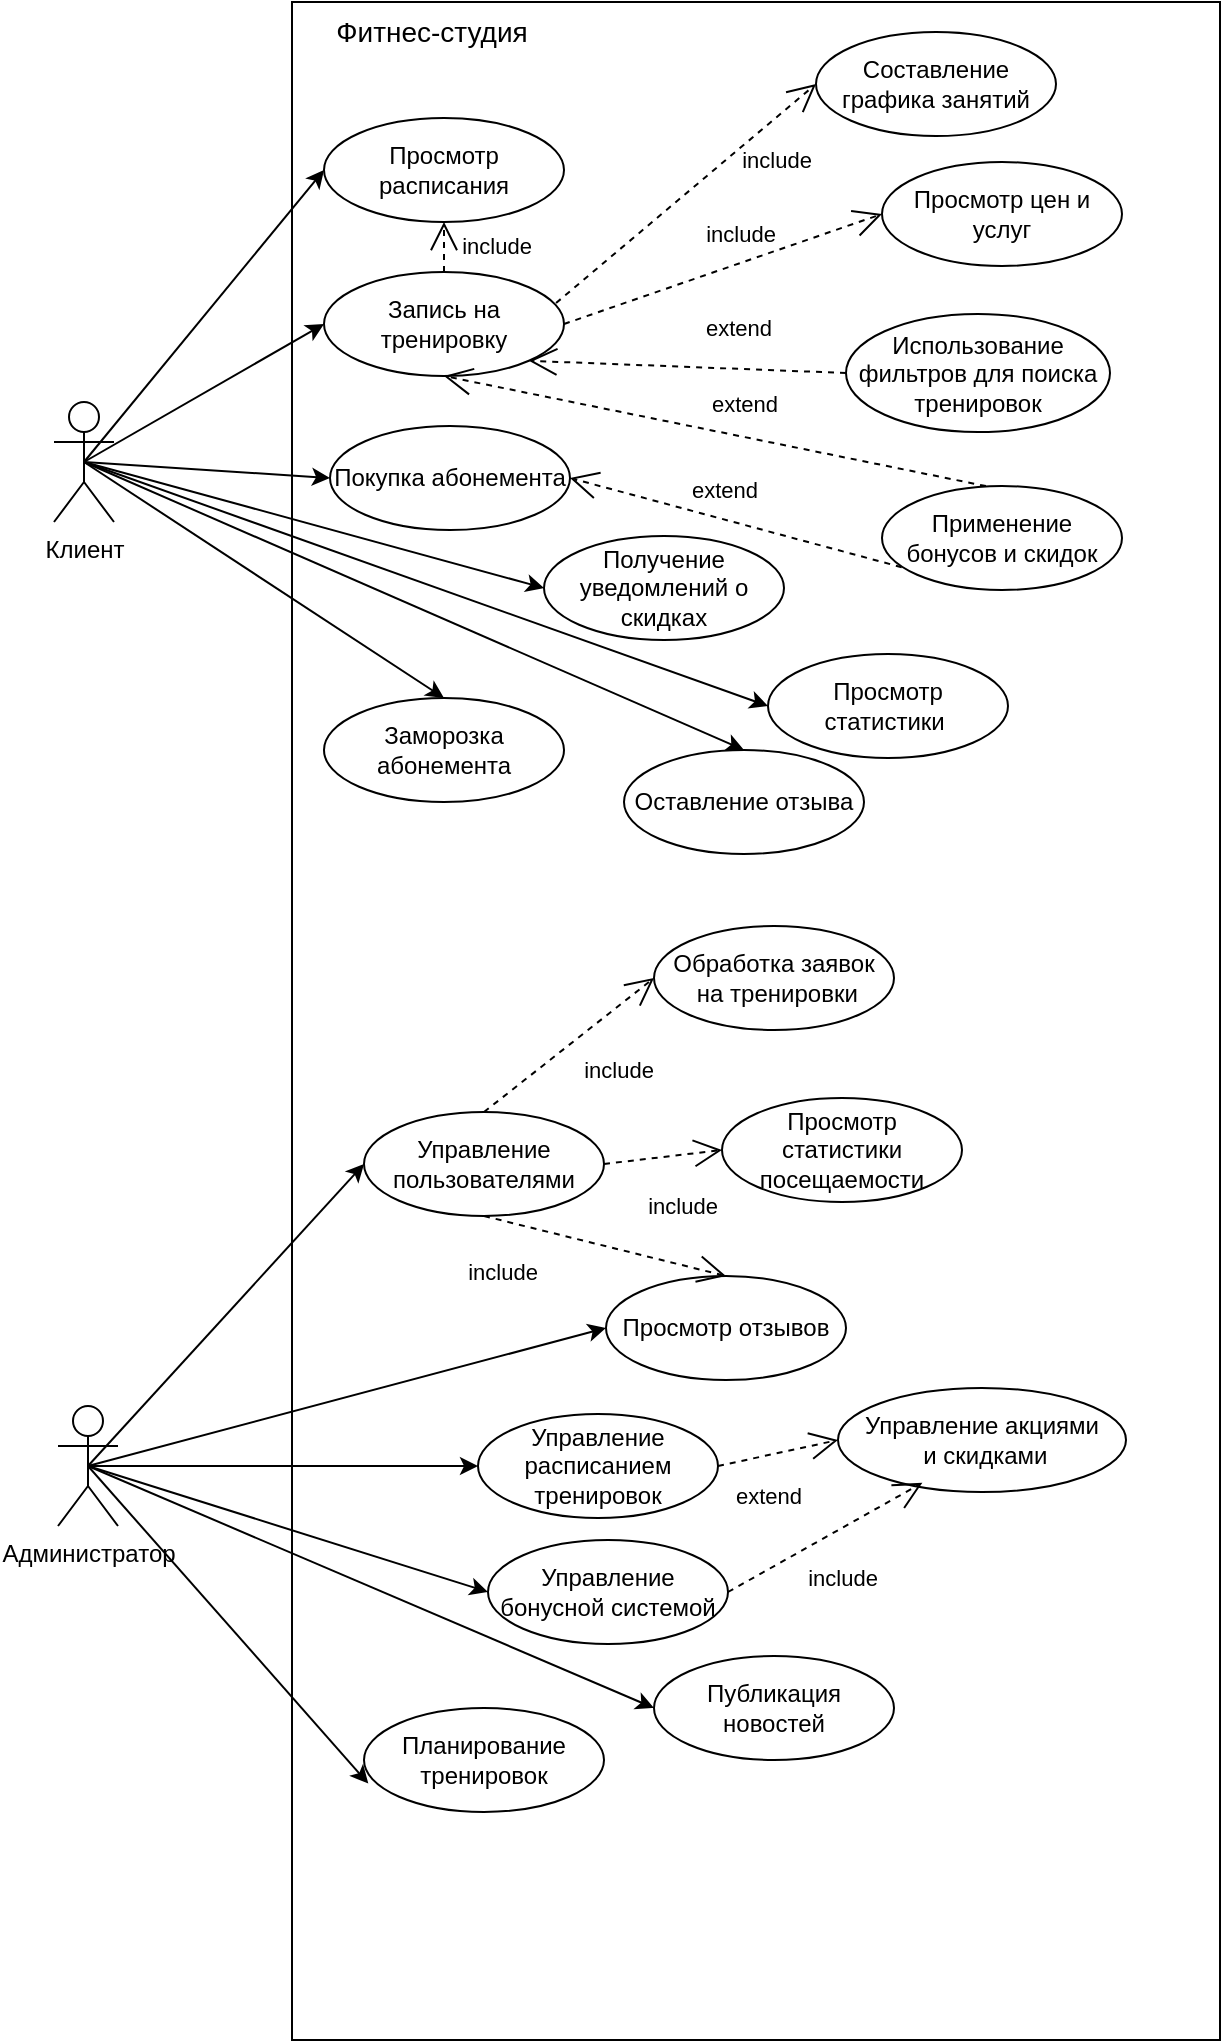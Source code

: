 <mxfile version="26.0.16">
  <diagram name="Страница — 1" id="foS8yacxysIYUjOVTPIl">
    <mxGraphModel dx="890" dy="957" grid="0" gridSize="10" guides="1" tooltips="1" connect="1" arrows="1" fold="1" page="0" pageScale="1" pageWidth="827" pageHeight="1169" math="0" shadow="0">
      <root>
        <mxCell id="0" />
        <mxCell id="1" parent="0" />
        <mxCell id="QDChSlN6cOp4QNy-afyK-5" value="" style="rounded=0;whiteSpace=wrap;html=1;" parent="1" vertex="1">
          <mxGeometry x="905" y="-133" width="464" height="1019" as="geometry" />
        </mxCell>
        <mxCell id="QDChSlN6cOp4QNy-afyK-6" value="&lt;font style=&quot;font-size: 14px;&quot;&gt;Фитнес-студия&lt;/font&gt;" style="text;html=1;align=center;verticalAlign=middle;whiteSpace=wrap;rounded=0;" parent="1" vertex="1">
          <mxGeometry x="911" y="-133" width="128" height="30" as="geometry" />
        </mxCell>
        <mxCell id="QDChSlN6cOp4QNy-afyK-8" value="Просмотр отзывов" style="ellipse;whiteSpace=wrap;html=1;" parent="1" vertex="1">
          <mxGeometry x="1062" y="504" width="120" height="52" as="geometry" />
        </mxCell>
        <mxCell id="QDChSlN6cOp4QNy-afyK-9" value="Управление расписанием тренировок" style="ellipse;whiteSpace=wrap;html=1;" parent="1" vertex="1">
          <mxGeometry x="998" y="573" width="120" height="52" as="geometry" />
        </mxCell>
        <mxCell id="QDChSlN6cOp4QNy-afyK-12" value="Запись на тренировку" style="ellipse;whiteSpace=wrap;html=1;" parent="1" vertex="1">
          <mxGeometry x="921" y="2" width="120" height="52" as="geometry" />
        </mxCell>
        <mxCell id="QDChSlN6cOp4QNy-afyK-19" style="edgeStyle=none;rounded=0;orthogonalLoop=1;jettySize=auto;html=1;exitX=0.5;exitY=0.5;exitDx=0;exitDy=0;exitPerimeter=0;entryX=0;entryY=0.5;entryDx=0;entryDy=0;elbow=vertical;" parent="1" source="QDChSlN6cOp4QNy-afyK-17" target="QDChSlN6cOp4QNy-afyK-12" edge="1">
          <mxGeometry relative="1" as="geometry" />
        </mxCell>
        <mxCell id="QDChSlN6cOp4QNy-afyK-35" style="edgeStyle=none;rounded=0;orthogonalLoop=1;jettySize=auto;html=1;exitX=0.5;exitY=0.5;exitDx=0;exitDy=0;exitPerimeter=0;entryX=0;entryY=0.5;entryDx=0;entryDy=0;elbow=vertical;" parent="1" source="QDChSlN6cOp4QNy-afyK-17" target="QDChSlN6cOp4QNy-afyK-34" edge="1">
          <mxGeometry relative="1" as="geometry" />
        </mxCell>
        <mxCell id="QDChSlN6cOp4QNy-afyK-42" style="edgeStyle=none;rounded=0;orthogonalLoop=1;jettySize=auto;html=1;exitX=0.5;exitY=0.5;exitDx=0;exitDy=0;exitPerimeter=0;entryX=0.5;entryY=0;entryDx=0;entryDy=0;elbow=vertical;" parent="1" source="QDChSlN6cOp4QNy-afyK-17" target="QDChSlN6cOp4QNy-afyK-41" edge="1">
          <mxGeometry relative="1" as="geometry" />
        </mxCell>
        <mxCell id="QDChSlN6cOp4QNy-afyK-43" style="edgeStyle=none;rounded=0;orthogonalLoop=1;jettySize=auto;html=1;exitX=0.5;exitY=0.5;exitDx=0;exitDy=0;exitPerimeter=0;entryX=0;entryY=0.5;entryDx=0;entryDy=0;elbow=vertical;" parent="1" source="QDChSlN6cOp4QNy-afyK-17" target="QDChSlN6cOp4QNy-afyK-40" edge="1">
          <mxGeometry relative="1" as="geometry" />
        </mxCell>
        <mxCell id="QDChSlN6cOp4QNy-afyK-44" style="edgeStyle=none;rounded=0;orthogonalLoop=1;jettySize=auto;html=1;exitX=0.5;exitY=0.5;exitDx=0;exitDy=0;exitPerimeter=0;entryX=0;entryY=0.5;entryDx=0;entryDy=0;elbow=vertical;" parent="1" source="QDChSlN6cOp4QNy-afyK-17" target="QDChSlN6cOp4QNy-afyK-26" edge="1">
          <mxGeometry relative="1" as="geometry" />
        </mxCell>
        <mxCell id="_EHhgeDsQsx9QUI3bcUT-5" style="edgeStyle=none;rounded=0;orthogonalLoop=1;jettySize=auto;html=1;exitX=0.5;exitY=0.5;exitDx=0;exitDy=0;exitPerimeter=0;entryX=0;entryY=0.5;entryDx=0;entryDy=0;" edge="1" parent="1" source="QDChSlN6cOp4QNy-afyK-17" target="_EHhgeDsQsx9QUI3bcUT-1">
          <mxGeometry relative="1" as="geometry" />
        </mxCell>
        <mxCell id="_EHhgeDsQsx9QUI3bcUT-8" style="edgeStyle=none;rounded=0;orthogonalLoop=1;jettySize=auto;html=1;exitX=0.5;exitY=0.5;exitDx=0;exitDy=0;exitPerimeter=0;entryX=0.5;entryY=0;entryDx=0;entryDy=0;" edge="1" parent="1" source="QDChSlN6cOp4QNy-afyK-17" target="_EHhgeDsQsx9QUI3bcUT-7">
          <mxGeometry relative="1" as="geometry" />
        </mxCell>
        <mxCell id="QDChSlN6cOp4QNy-afyK-17" value="Клиент" style="shape=umlActor;verticalLabelPosition=bottom;verticalAlign=top;html=1;outlineConnect=0;" parent="1" vertex="1">
          <mxGeometry x="786" y="67" width="30" height="60" as="geometry" />
        </mxCell>
        <mxCell id="QDChSlN6cOp4QNy-afyK-20" value="Применение бонусов и скидок" style="ellipse;whiteSpace=wrap;html=1;" parent="1" vertex="1">
          <mxGeometry x="1200" y="109" width="120" height="52" as="geometry" />
        </mxCell>
        <mxCell id="QDChSlN6cOp4QNy-afyK-25" value="extend" style="endArrow=open;endSize=12;dashed=1;html=1;rounded=0;elbow=vertical;exitX=0.433;exitY=0.001;exitDx=0;exitDy=0;exitPerimeter=0;entryX=0.5;entryY=1;entryDx=0;entryDy=0;" parent="1" source="QDChSlN6cOp4QNy-afyK-20" target="QDChSlN6cOp4QNy-afyK-12" edge="1">
          <mxGeometry x="-0.085" y="-16" width="160" relative="1" as="geometry">
            <mxPoint x="884" y="44" as="sourcePoint" />
            <mxPoint x="1044" y="44" as="targetPoint" />
            <mxPoint as="offset" />
          </mxGeometry>
        </mxCell>
        <mxCell id="QDChSlN6cOp4QNy-afyK-26" value="Просмотр расписания" style="ellipse;whiteSpace=wrap;html=1;" parent="1" vertex="1">
          <mxGeometry x="921" y="-75" width="120" height="52" as="geometry" />
        </mxCell>
        <mxCell id="QDChSlN6cOp4QNy-afyK-27" value="Просмотр цен и услуг" style="ellipse;whiteSpace=wrap;html=1;" parent="1" vertex="1">
          <mxGeometry x="1200" y="-53" width="120" height="52" as="geometry" />
        </mxCell>
        <mxCell id="QDChSlN6cOp4QNy-afyK-28" value="Составление графика занятий" style="ellipse;whiteSpace=wrap;html=1;" parent="1" vertex="1">
          <mxGeometry x="1167" y="-118" width="120" height="52" as="geometry" />
        </mxCell>
        <mxCell id="QDChSlN6cOp4QNy-afyK-30" value="Использование фильтров для поиска тренировок" style="ellipse;whiteSpace=wrap;html=1;" parent="1" vertex="1">
          <mxGeometry x="1182" y="23" width="132" height="59" as="geometry" />
        </mxCell>
        <mxCell id="QDChSlN6cOp4QNy-afyK-31" value="extend" style="endArrow=open;endSize=12;dashed=1;html=1;rounded=0;elbow=vertical;exitX=0;exitY=0.5;exitDx=0;exitDy=0;entryX=1;entryY=1;entryDx=0;entryDy=0;" parent="1" source="QDChSlN6cOp4QNy-afyK-30" target="QDChSlN6cOp4QNy-afyK-12" edge="1">
          <mxGeometry x="-0.307" y="-20" width="160" relative="1" as="geometry">
            <mxPoint x="1023" y="146" as="sourcePoint" />
            <mxPoint x="991" y="106" as="targetPoint" />
            <mxPoint as="offset" />
          </mxGeometry>
        </mxCell>
        <mxCell id="QDChSlN6cOp4QNy-afyK-32" value="include" style="endArrow=open;endSize=12;dashed=1;html=1;rounded=0;elbow=vertical;exitX=0.967;exitY=0.298;exitDx=0;exitDy=0;entryX=0;entryY=0.5;entryDx=0;entryDy=0;exitPerimeter=0;" parent="1" source="QDChSlN6cOp4QNy-afyK-12" target="QDChSlN6cOp4QNy-afyK-28" edge="1">
          <mxGeometry x="0.528" y="-16" width="160" relative="1" as="geometry">
            <mxPoint x="1085" y="158" as="sourcePoint" />
            <mxPoint x="1034" y="98" as="targetPoint" />
            <mxPoint as="offset" />
          </mxGeometry>
        </mxCell>
        <mxCell id="QDChSlN6cOp4QNy-afyK-33" value="include" style="endArrow=open;endSize=12;dashed=1;html=1;rounded=0;elbow=vertical;exitX=1;exitY=0.5;exitDx=0;exitDy=0;entryX=0;entryY=0.5;entryDx=0;entryDy=0;" parent="1" source="QDChSlN6cOp4QNy-afyK-12" target="QDChSlN6cOp4QNy-afyK-27" edge="1">
          <mxGeometry x="0.164" y="14" width="160" relative="1" as="geometry">
            <mxPoint x="1047" y="69" as="sourcePoint" />
            <mxPoint x="1077" y="13" as="targetPoint" />
            <mxPoint as="offset" />
          </mxGeometry>
        </mxCell>
        <mxCell id="QDChSlN6cOp4QNy-afyK-34" value="Получение уведомлений о скидках" style="ellipse;whiteSpace=wrap;html=1;" parent="1" vertex="1">
          <mxGeometry x="1031" y="134" width="120" height="52" as="geometry" />
        </mxCell>
        <mxCell id="QDChSlN6cOp4QNy-afyK-40" value="Просмотр статистики&amp;nbsp;" style="ellipse;whiteSpace=wrap;html=1;" parent="1" vertex="1">
          <mxGeometry x="1143" y="193" width="120" height="52" as="geometry" />
        </mxCell>
        <mxCell id="QDChSlN6cOp4QNy-afyK-41" value="Оставление отзыва" style="ellipse;whiteSpace=wrap;html=1;" parent="1" vertex="1">
          <mxGeometry x="1071" y="241" width="120" height="52" as="geometry" />
        </mxCell>
        <mxCell id="QDChSlN6cOp4QNy-afyK-46" style="edgeStyle=none;rounded=0;orthogonalLoop=1;jettySize=auto;html=1;exitX=0.75;exitY=1;exitDx=0;exitDy=0;elbow=vertical;" parent="1" source="QDChSlN6cOp4QNy-afyK-6" target="QDChSlN6cOp4QNy-afyK-6" edge="1">
          <mxGeometry relative="1" as="geometry" />
        </mxCell>
        <mxCell id="QDChSlN6cOp4QNy-afyK-48" value="include" style="endArrow=open;endSize=12;dashed=1;html=1;rounded=0;elbow=vertical;exitX=0.5;exitY=0;exitDx=0;exitDy=0;entryX=0.5;entryY=1;entryDx=0;entryDy=0;" parent="1" source="QDChSlN6cOp4QNy-afyK-12" target="QDChSlN6cOp4QNy-afyK-26" edge="1">
          <mxGeometry x="0.04" y="-26" width="160" relative="1" as="geometry">
            <mxPoint x="1051" y="38" as="sourcePoint" />
            <mxPoint x="1244" y="-20" as="targetPoint" />
            <mxPoint as="offset" />
          </mxGeometry>
        </mxCell>
        <mxCell id="QDChSlN6cOp4QNy-afyK-49" value="Управление акциями&lt;div&gt;&amp;nbsp;и скидками&lt;/div&gt;" style="ellipse;whiteSpace=wrap;html=1;" parent="1" vertex="1">
          <mxGeometry x="1178" y="560" width="144" height="52" as="geometry" />
        </mxCell>
        <mxCell id="QDChSlN6cOp4QNy-afyK-50" value="Управление бонусной системой" style="ellipse;whiteSpace=wrap;html=1;" parent="1" vertex="1">
          <mxGeometry x="1003" y="636" width="120" height="52" as="geometry" />
        </mxCell>
        <mxCell id="QDChSlN6cOp4QNy-afyK-51" value="Просмотр статистики посещаемости" style="ellipse;whiteSpace=wrap;html=1;" parent="1" vertex="1">
          <mxGeometry x="1120" y="415" width="120" height="52" as="geometry" />
        </mxCell>
        <mxCell id="QDChSlN6cOp4QNy-afyK-52" value="Обработка заявок&lt;div&gt;&amp;nbsp;на тренировки&lt;/div&gt;" style="ellipse;whiteSpace=wrap;html=1;" parent="1" vertex="1">
          <mxGeometry x="1086" y="329" width="120" height="52" as="geometry" />
        </mxCell>
        <mxCell id="QDChSlN6cOp4QNy-afyK-53" value="Управление пользователями" style="ellipse;whiteSpace=wrap;html=1;" parent="1" vertex="1">
          <mxGeometry x="941" y="422" width="120" height="52" as="geometry" />
        </mxCell>
        <mxCell id="QDChSlN6cOp4QNy-afyK-57" style="edgeStyle=none;rounded=0;orthogonalLoop=1;jettySize=auto;html=1;exitX=0.5;exitY=0.5;exitDx=0;exitDy=0;exitPerimeter=0;entryX=0;entryY=0.5;entryDx=0;entryDy=0;elbow=vertical;" parent="1" source="QDChSlN6cOp4QNy-afyK-56" target="QDChSlN6cOp4QNy-afyK-53" edge="1">
          <mxGeometry relative="1" as="geometry" />
        </mxCell>
        <mxCell id="QDChSlN6cOp4QNy-afyK-60" style="edgeStyle=none;rounded=0;orthogonalLoop=1;jettySize=auto;html=1;exitX=0.5;exitY=0.5;exitDx=0;exitDy=0;exitPerimeter=0;entryX=0;entryY=0.5;entryDx=0;entryDy=0;elbow=vertical;" parent="1" source="QDChSlN6cOp4QNy-afyK-56" target="QDChSlN6cOp4QNy-afyK-50" edge="1">
          <mxGeometry relative="1" as="geometry" />
        </mxCell>
        <mxCell id="QDChSlN6cOp4QNy-afyK-61" style="edgeStyle=none;rounded=0;orthogonalLoop=1;jettySize=auto;html=1;exitX=0.5;exitY=0.5;exitDx=0;exitDy=0;exitPerimeter=0;entryX=0;entryY=0.5;entryDx=0;entryDy=0;elbow=vertical;" parent="1" source="QDChSlN6cOp4QNy-afyK-56" target="QDChSlN6cOp4QNy-afyK-8" edge="1">
          <mxGeometry relative="1" as="geometry" />
        </mxCell>
        <mxCell id="QDChSlN6cOp4QNy-afyK-66" style="edgeStyle=none;rounded=0;orthogonalLoop=1;jettySize=auto;html=1;exitX=0.5;exitY=0.5;exitDx=0;exitDy=0;exitPerimeter=0;entryX=0;entryY=0.5;entryDx=0;entryDy=0;elbow=vertical;" parent="1" source="QDChSlN6cOp4QNy-afyK-56" target="QDChSlN6cOp4QNy-afyK-9" edge="1">
          <mxGeometry relative="1" as="geometry" />
        </mxCell>
        <mxCell id="_EHhgeDsQsx9QUI3bcUT-11" style="edgeStyle=none;rounded=0;orthogonalLoop=1;jettySize=auto;html=1;exitX=0.5;exitY=0.5;exitDx=0;exitDy=0;exitPerimeter=0;entryX=0;entryY=0.5;entryDx=0;entryDy=0;" edge="1" parent="1" source="QDChSlN6cOp4QNy-afyK-56" target="_EHhgeDsQsx9QUI3bcUT-9">
          <mxGeometry relative="1" as="geometry" />
        </mxCell>
        <mxCell id="QDChSlN6cOp4QNy-afyK-56" value="Администратор" style="shape=umlActor;verticalLabelPosition=bottom;verticalAlign=top;html=1;outlineConnect=0;" parent="1" vertex="1">
          <mxGeometry x="788" y="569" width="30" height="60" as="geometry" />
        </mxCell>
        <mxCell id="QDChSlN6cOp4QNy-afyK-59" value="include" style="endArrow=open;endSize=12;dashed=1;html=1;rounded=0;elbow=vertical;entryX=0;entryY=0.5;entryDx=0;entryDy=0;exitX=0.5;exitY=0;exitDx=0;exitDy=0;" parent="1" source="QDChSlN6cOp4QNy-afyK-53" target="QDChSlN6cOp4QNy-afyK-52" edge="1">
          <mxGeometry x="0.206" y="-25" width="160" relative="1" as="geometry">
            <mxPoint x="1088" y="494" as="sourcePoint" />
            <mxPoint x="1281" y="436" as="targetPoint" />
            <mxPoint as="offset" />
          </mxGeometry>
        </mxCell>
        <mxCell id="QDChSlN6cOp4QNy-afyK-62" value="include" style="endArrow=open;endSize=12;dashed=1;html=1;rounded=0;elbow=vertical;entryX=0.293;entryY=0.912;entryDx=0;entryDy=0;exitX=1;exitY=0.5;exitDx=0;exitDy=0;entryPerimeter=0;" parent="1" source="QDChSlN6cOp4QNy-afyK-50" target="QDChSlN6cOp4QNy-afyK-49" edge="1">
          <mxGeometry x="-0.039" y="-22" width="160" relative="1" as="geometry">
            <mxPoint x="1130" y="470" as="sourcePoint" />
            <mxPoint x="1170" y="418" as="targetPoint" />
            <mxPoint as="offset" />
          </mxGeometry>
        </mxCell>
        <mxCell id="QDChSlN6cOp4QNy-afyK-63" value="include" style="endArrow=open;endSize=12;dashed=1;html=1;rounded=0;elbow=vertical;entryX=0;entryY=0.5;entryDx=0;entryDy=0;exitX=1;exitY=0.5;exitDx=0;exitDy=0;" parent="1" source="QDChSlN6cOp4QNy-afyK-53" target="QDChSlN6cOp4QNy-afyK-51" edge="1">
          <mxGeometry x="0.206" y="-25" width="160" relative="1" as="geometry">
            <mxPoint x="1042" y="407" as="sourcePoint" />
            <mxPoint x="1029" y="339" as="targetPoint" />
            <mxPoint as="offset" />
          </mxGeometry>
        </mxCell>
        <mxCell id="QDChSlN6cOp4QNy-afyK-64" style="edgeStyle=none;rounded=0;orthogonalLoop=1;jettySize=auto;html=1;exitX=0.5;exitY=1;exitDx=0;exitDy=0;elbow=vertical;" parent="1" source="QDChSlN6cOp4QNy-afyK-9" target="QDChSlN6cOp4QNy-afyK-9" edge="1">
          <mxGeometry relative="1" as="geometry" />
        </mxCell>
        <mxCell id="QDChSlN6cOp4QNy-afyK-65" value="include" style="endArrow=open;endSize=12;dashed=1;html=1;rounded=0;elbow=vertical;entryX=0.5;entryY=0;entryDx=0;entryDy=0;exitX=0.5;exitY=1;exitDx=0;exitDy=0;" parent="1" source="QDChSlN6cOp4QNy-afyK-53" target="QDChSlN6cOp4QNy-afyK-8" edge="1">
          <mxGeometry x="-0.761" y="-25" width="160" relative="1" as="geometry">
            <mxPoint x="1049" y="417" as="sourcePoint" />
            <mxPoint x="1107" y="429" as="targetPoint" />
            <mxPoint as="offset" />
          </mxGeometry>
        </mxCell>
        <mxCell id="QDChSlN6cOp4QNy-afyK-68" value="extend" style="endArrow=open;endSize=12;dashed=1;html=1;rounded=0;elbow=vertical;exitX=1;exitY=0.5;exitDx=0;exitDy=0;entryX=0;entryY=0.5;entryDx=0;entryDy=0;" parent="1" source="QDChSlN6cOp4QNy-afyK-9" target="QDChSlN6cOp4QNy-afyK-49" edge="1">
          <mxGeometry x="-0.316" y="-20" width="160" relative="1" as="geometry">
            <mxPoint x="1172" y="493" as="sourcePoint" />
            <mxPoint x="1320" y="535" as="targetPoint" />
            <mxPoint as="offset" />
          </mxGeometry>
        </mxCell>
        <mxCell id="_EHhgeDsQsx9QUI3bcUT-1" value="Покупка абонемента" style="ellipse;whiteSpace=wrap;html=1;" vertex="1" parent="1">
          <mxGeometry x="924" y="79" width="120" height="52" as="geometry" />
        </mxCell>
        <mxCell id="_EHhgeDsQsx9QUI3bcUT-2" value="extend" style="endArrow=open;endSize=12;dashed=1;html=1;rounded=0;elbow=vertical;entryX=1;entryY=0.5;entryDx=0;entryDy=0;exitX=0.082;exitY=0.781;exitDx=0;exitDy=0;exitPerimeter=0;" edge="1" parent="1" source="QDChSlN6cOp4QNy-afyK-20" target="_EHhgeDsQsx9QUI3bcUT-1">
          <mxGeometry x="0.123" y="-14" width="160" relative="1" as="geometry">
            <mxPoint x="1048" y="115" as="sourcePoint" />
            <mxPoint x="1223" y="154" as="targetPoint" />
            <mxPoint x="1" as="offset" />
          </mxGeometry>
        </mxCell>
        <mxCell id="_EHhgeDsQsx9QUI3bcUT-7" value="Заморозка абонемента" style="ellipse;whiteSpace=wrap;html=1;" vertex="1" parent="1">
          <mxGeometry x="921" y="215" width="120" height="52" as="geometry" />
        </mxCell>
        <mxCell id="_EHhgeDsQsx9QUI3bcUT-9" value="Публикация новостей" style="ellipse;whiteSpace=wrap;html=1;" vertex="1" parent="1">
          <mxGeometry x="1086" y="694" width="120" height="52" as="geometry" />
        </mxCell>
        <mxCell id="_EHhgeDsQsx9QUI3bcUT-10" value="Планирование тренировок" style="ellipse;whiteSpace=wrap;html=1;" vertex="1" parent="1">
          <mxGeometry x="941" y="720" width="120" height="52" as="geometry" />
        </mxCell>
        <mxCell id="_EHhgeDsQsx9QUI3bcUT-12" style="edgeStyle=none;rounded=0;orthogonalLoop=1;jettySize=auto;html=1;exitX=0.5;exitY=0.5;exitDx=0;exitDy=0;exitPerimeter=0;entryX=0.018;entryY=0.727;entryDx=0;entryDy=0;entryPerimeter=0;" edge="1" parent="1" source="QDChSlN6cOp4QNy-afyK-56" target="_EHhgeDsQsx9QUI3bcUT-10">
          <mxGeometry relative="1" as="geometry" />
        </mxCell>
      </root>
    </mxGraphModel>
  </diagram>
</mxfile>
